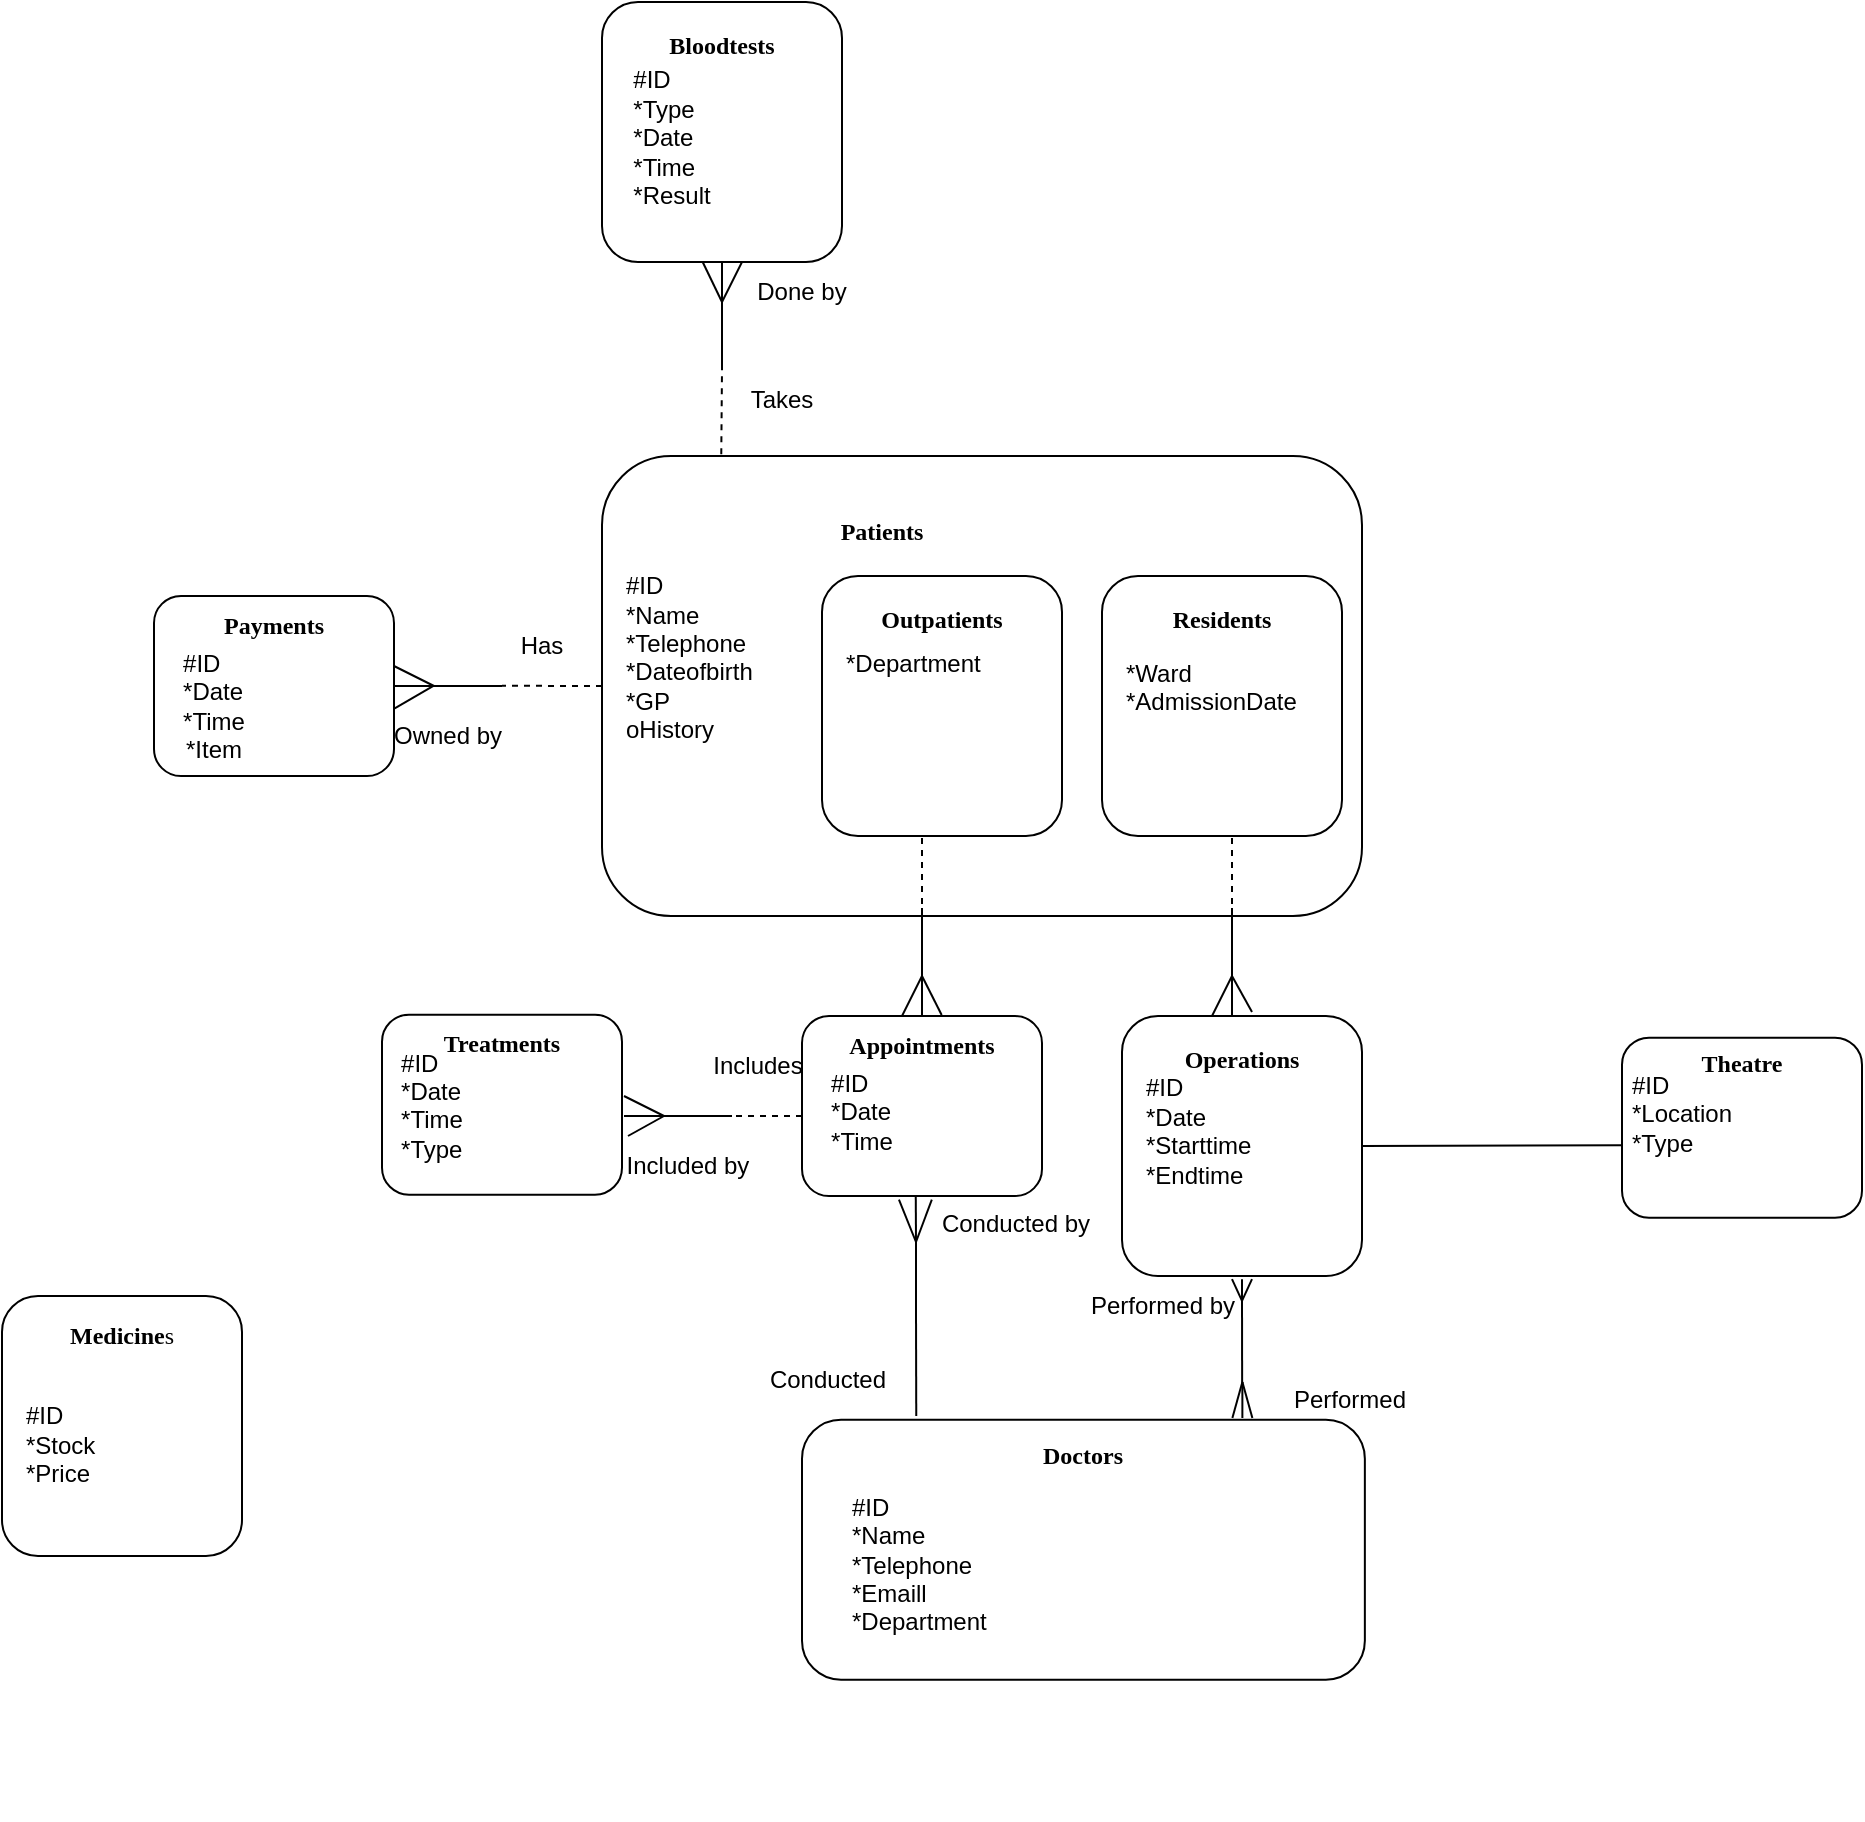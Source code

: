 <mxfile version="26.0.11">
  <diagram name="Page-1" id="4bEmmgy40c0Yq6NT1J7E">
    <mxGraphModel dx="500" dy="266" grid="1" gridSize="10" guides="1" tooltips="1" connect="1" arrows="1" fold="1" page="1" pageScale="1" pageWidth="850" pageHeight="1100" math="0" shadow="0">
      <root>
        <mxCell id="0" />
        <mxCell id="1" parent="0" />
        <mxCell id="hxfTvokO1WppnXc-I8BG-78" value="" style="group" parent="1" vertex="1" connectable="0">
          <mxGeometry x="176" y="310" width="120" height="90" as="geometry" />
        </mxCell>
        <mxCell id="hxfTvokO1WppnXc-I8BG-79" value="&lt;br&gt;&lt;br&gt;&lt;div&gt;&lt;br&gt;&lt;/div&gt;" style="rounded=1;whiteSpace=wrap;html=1;" parent="hxfTvokO1WppnXc-I8BG-78" vertex="1">
          <mxGeometry width="120" height="90" as="geometry" />
        </mxCell>
        <mxCell id="hxfTvokO1WppnXc-I8BG-80" value="&lt;font face=&quot;Times New Roman&quot;&gt;&lt;b&gt;Payments&lt;/b&gt;&lt;/font&gt;" style="text;html=1;align=center;verticalAlign=middle;whiteSpace=wrap;rounded=0;" parent="hxfTvokO1WppnXc-I8BG-78" vertex="1">
          <mxGeometry width="120" height="30" as="geometry" />
        </mxCell>
        <mxCell id="hxfTvokO1WppnXc-I8BG-81" value="&lt;div align=&quot;left&quot;&gt;#ID&lt;br&gt;&lt;/div&gt;&lt;div align=&quot;left&quot;&gt;*Date&lt;/div&gt;&lt;div align=&quot;left&quot;&gt;*Time&lt;/div&gt;*Item" style="text;html=1;align=center;verticalAlign=middle;whiteSpace=wrap;rounded=0;" parent="hxfTvokO1WppnXc-I8BG-78" vertex="1">
          <mxGeometry y="40" width="60" height="30" as="geometry" />
        </mxCell>
        <mxCell id="n5tfa-G228gNt84pr7fv-20" value="" style="group" vertex="1" connectable="0" parent="1">
          <mxGeometry x="400" y="240" width="380" height="370" as="geometry" />
        </mxCell>
        <mxCell id="hxfTvokO1WppnXc-I8BG-58" value="" style="rounded=1;whiteSpace=wrap;html=1;" parent="n5tfa-G228gNt84pr7fv-20" vertex="1">
          <mxGeometry width="380" height="230" as="geometry" />
        </mxCell>
        <mxCell id="hxfTvokO1WppnXc-I8BG-59" value="&lt;font face=&quot;Times New Roman&quot;&gt;&lt;b&gt;Patients&lt;/b&gt;&lt;/font&gt;" style="text;html=1;align=center;verticalAlign=middle;whiteSpace=wrap;rounded=0;" parent="n5tfa-G228gNt84pr7fv-20" vertex="1">
          <mxGeometry width="280" height="76.667" as="geometry" />
        </mxCell>
        <mxCell id="hxfTvokO1WppnXc-I8BG-60" value="&lt;div align=&quot;left&quot;&gt;#ID&lt;/div&gt;&lt;div align=&quot;left&quot;&gt;*Name&lt;/div&gt;&lt;div align=&quot;left&quot;&gt;*Telephone&lt;/div&gt;&lt;div align=&quot;left&quot;&gt;*Dateofbirth&lt;/div&gt;&lt;div align=&quot;left&quot;&gt;*GP&lt;/div&gt;&lt;div align=&quot;left&quot;&gt;oHistory&lt;/div&gt;&lt;div align=&quot;left&quot;&gt;&lt;br&gt;&lt;/div&gt;" style="text;html=1;align=left;verticalAlign=middle;whiteSpace=wrap;rounded=0;" parent="n5tfa-G228gNt84pr7fv-20" vertex="1">
          <mxGeometry x="10.003" y="70.0" width="140" height="76.667" as="geometry" />
        </mxCell>
        <mxCell id="hxfTvokO1WppnXc-I8BG-65" value="" style="rounded=1;whiteSpace=wrap;html=1;" parent="n5tfa-G228gNt84pr7fv-20" vertex="1">
          <mxGeometry x="110" y="60" width="120" height="130" as="geometry" />
        </mxCell>
        <mxCell id="n5tfa-G228gNt84pr7fv-24" value="" style="group" vertex="1" connectable="0" parent="n5tfa-G228gNt84pr7fv-20">
          <mxGeometry x="110" y="60" width="120" height="70" as="geometry" />
        </mxCell>
        <mxCell id="hxfTvokO1WppnXc-I8BG-66" value="&lt;font face=&quot;Times New Roman&quot;&gt;&lt;b&gt;Outpatients&lt;/b&gt;&lt;/font&gt;" style="text;html=1;align=center;verticalAlign=middle;whiteSpace=wrap;rounded=0;" parent="n5tfa-G228gNt84pr7fv-24" vertex="1">
          <mxGeometry width="120" height="43.333" as="geometry" />
        </mxCell>
        <mxCell id="n5tfa-G228gNt84pr7fv-8" value="*Department" style="text;whiteSpace=wrap;html=1;" vertex="1" parent="n5tfa-G228gNt84pr7fv-24">
          <mxGeometry x="10" y="30" width="60" height="40" as="geometry" />
        </mxCell>
        <mxCell id="n5tfa-G228gNt84pr7fv-172" value="" style="group" vertex="1" connectable="0" parent="n5tfa-G228gNt84pr7fv-20">
          <mxGeometry x="150" y="191" width="10" height="89" as="geometry" />
        </mxCell>
        <mxCell id="n5tfa-G228gNt84pr7fv-142" value="" style="endArrow=none;html=1;rounded=0;" edge="1" parent="n5tfa-G228gNt84pr7fv-172">
          <mxGeometry width="50" height="50" relative="1" as="geometry">
            <mxPoint x="10" y="35" as="sourcePoint" />
            <mxPoint x="10" y="70" as="targetPoint" />
          </mxGeometry>
        </mxCell>
        <mxCell id="n5tfa-G228gNt84pr7fv-143" value="" style="endArrow=none;html=1;rounded=0;" edge="1" parent="n5tfa-G228gNt84pr7fv-172">
          <mxGeometry width="50" height="50" relative="1" as="geometry">
            <mxPoint x="10" y="69" as="sourcePoint" />
            <mxPoint x="10" y="89" as="targetPoint" />
          </mxGeometry>
        </mxCell>
        <mxCell id="n5tfa-G228gNt84pr7fv-144" value="" style="endArrow=none;html=1;rounded=0;" edge="1" parent="n5tfa-G228gNt84pr7fv-172">
          <mxGeometry width="50" height="50" relative="1" as="geometry">
            <mxPoint x="10" y="69" as="sourcePoint" />
            <mxPoint y="89" as="targetPoint" />
          </mxGeometry>
        </mxCell>
        <mxCell id="n5tfa-G228gNt84pr7fv-145" value="" style="endArrow=none;html=1;rounded=0;exitX=0.582;exitY=-0.016;exitDx=0;exitDy=0;exitPerimeter=0;" edge="1" parent="n5tfa-G228gNt84pr7fv-172" source="hxfTvokO1WppnXc-I8BG-33">
          <mxGeometry width="50" height="50" relative="1" as="geometry">
            <mxPoint x="20" y="87" as="sourcePoint" />
            <mxPoint x="10" y="69" as="targetPoint" />
          </mxGeometry>
        </mxCell>
        <mxCell id="n5tfa-G228gNt84pr7fv-146" value="" style="endArrow=none;html=1;rounded=0;dashed=1;exitX=0.213;exitY=-0.011;exitDx=0;exitDy=0;exitPerimeter=0;" edge="1" parent="n5tfa-G228gNt84pr7fv-172">
          <mxGeometry width="50" height="50" relative="1" as="geometry">
            <mxPoint x="10" as="sourcePoint" />
            <mxPoint x="10" y="35" as="targetPoint" />
          </mxGeometry>
        </mxCell>
        <mxCell id="n5tfa-G228gNt84pr7fv-173" value="" style="group" vertex="1" connectable="0" parent="n5tfa-G228gNt84pr7fv-20">
          <mxGeometry x="305" y="191" width="10" height="89" as="geometry" />
        </mxCell>
        <mxCell id="n5tfa-G228gNt84pr7fv-174" value="" style="endArrow=none;html=1;rounded=0;" edge="1" parent="n5tfa-G228gNt84pr7fv-173">
          <mxGeometry width="50" height="50" relative="1" as="geometry">
            <mxPoint x="10" y="35" as="sourcePoint" />
            <mxPoint x="10" y="70" as="targetPoint" />
          </mxGeometry>
        </mxCell>
        <mxCell id="n5tfa-G228gNt84pr7fv-175" value="" style="endArrow=none;html=1;rounded=0;" edge="1" parent="n5tfa-G228gNt84pr7fv-173">
          <mxGeometry width="50" height="50" relative="1" as="geometry">
            <mxPoint x="10" y="69" as="sourcePoint" />
            <mxPoint x="10" y="89" as="targetPoint" />
          </mxGeometry>
        </mxCell>
        <mxCell id="n5tfa-G228gNt84pr7fv-176" value="" style="endArrow=none;html=1;rounded=0;" edge="1" parent="n5tfa-G228gNt84pr7fv-173">
          <mxGeometry width="50" height="50" relative="1" as="geometry">
            <mxPoint x="10" y="69" as="sourcePoint" />
            <mxPoint y="89" as="targetPoint" />
          </mxGeometry>
        </mxCell>
        <mxCell id="n5tfa-G228gNt84pr7fv-177" value="" style="endArrow=none;html=1;rounded=0;exitX=0.582;exitY=-0.016;exitDx=0;exitDy=0;exitPerimeter=0;" edge="1" parent="n5tfa-G228gNt84pr7fv-173">
          <mxGeometry width="50" height="50" relative="1" as="geometry">
            <mxPoint x="20" y="87" as="sourcePoint" />
            <mxPoint x="10" y="69" as="targetPoint" />
          </mxGeometry>
        </mxCell>
        <mxCell id="n5tfa-G228gNt84pr7fv-178" value="" style="endArrow=none;html=1;rounded=0;dashed=1;exitX=0.213;exitY=-0.011;exitDx=0;exitDy=0;exitPerimeter=0;" edge="1" parent="n5tfa-G228gNt84pr7fv-173">
          <mxGeometry width="50" height="50" relative="1" as="geometry">
            <mxPoint x="10" as="sourcePoint" />
            <mxPoint x="10" y="35" as="targetPoint" />
          </mxGeometry>
        </mxCell>
        <mxCell id="n5tfa-G228gNt84pr7fv-185" value="" style="group;rotation=90;" vertex="1" connectable="0" parent="n5tfa-G228gNt84pr7fv-20">
          <mxGeometry x="50" y="280" width="80.711" height="89" as="geometry" />
        </mxCell>
        <mxCell id="n5tfa-G228gNt84pr7fv-186" value="" style="endArrow=none;html=1;rounded=0;" edge="1" parent="n5tfa-G228gNt84pr7fv-185">
          <mxGeometry width="50" height="50" relative="1" as="geometry">
            <mxPoint x="15" y="50" as="sourcePoint" />
            <mxPoint x="-20" y="50" as="targetPoint" />
          </mxGeometry>
        </mxCell>
        <mxCell id="n5tfa-G228gNt84pr7fv-187" value="" style="endArrow=none;html=1;rounded=0;" edge="1" parent="n5tfa-G228gNt84pr7fv-185">
          <mxGeometry width="50" height="50" relative="1" as="geometry">
            <mxPoint x="-19" y="50" as="sourcePoint" />
            <mxPoint x="-39" y="50" as="targetPoint" />
          </mxGeometry>
        </mxCell>
        <mxCell id="n5tfa-G228gNt84pr7fv-188" value="" style="endArrow=none;html=1;rounded=0;" edge="1" parent="n5tfa-G228gNt84pr7fv-185">
          <mxGeometry width="50" height="50" relative="1" as="geometry">
            <mxPoint x="-19" y="50" as="sourcePoint" />
            <mxPoint x="-39" y="40" as="targetPoint" />
          </mxGeometry>
        </mxCell>
        <mxCell id="n5tfa-G228gNt84pr7fv-189" value="" style="endArrow=none;html=1;rounded=0;exitX=0.582;exitY=-0.016;exitDx=0;exitDy=0;exitPerimeter=0;" edge="1" parent="n5tfa-G228gNt84pr7fv-185">
          <mxGeometry width="50" height="50" relative="1" as="geometry">
            <mxPoint x="-37" y="60" as="sourcePoint" />
            <mxPoint x="-19" y="50" as="targetPoint" />
          </mxGeometry>
        </mxCell>
        <mxCell id="n5tfa-G228gNt84pr7fv-190" value="" style="endArrow=none;html=1;rounded=0;dashed=1;exitX=0.213;exitY=-0.011;exitDx=0;exitDy=0;exitPerimeter=0;" edge="1" parent="n5tfa-G228gNt84pr7fv-185">
          <mxGeometry width="50" height="50" relative="1" as="geometry">
            <mxPoint x="50" y="50" as="sourcePoint" />
            <mxPoint x="15" y="50" as="targetPoint" />
          </mxGeometry>
        </mxCell>
        <mxCell id="n5tfa-G228gNt84pr7fv-252" value="Includes" style="text;html=1;align=center;verticalAlign=middle;whiteSpace=wrap;rounded=0;" vertex="1" parent="n5tfa-G228gNt84pr7fv-185">
          <mxGeometry x="-25.003" y="10" width="105.714" height="30" as="geometry" />
        </mxCell>
        <mxCell id="n5tfa-G228gNt84pr7fv-253" value="Included by" style="text;html=1;align=center;verticalAlign=middle;whiteSpace=wrap;rounded=0;" vertex="1" parent="n5tfa-G228gNt84pr7fv-20">
          <mxGeometry x="-10.003" y="340" width="105.714" height="30" as="geometry" />
        </mxCell>
        <mxCell id="n5tfa-G228gNt84pr7fv-23" value="" style="group" vertex="1" connectable="0" parent="1">
          <mxGeometry x="400" y="13" width="120" height="130" as="geometry" />
        </mxCell>
        <mxCell id="hxfTvokO1WppnXc-I8BG-72" value="" style="rounded=1;whiteSpace=wrap;html=1;container=1;" parent="n5tfa-G228gNt84pr7fv-23" vertex="1">
          <mxGeometry width="120" height="130" as="geometry" />
        </mxCell>
        <mxCell id="hxfTvokO1WppnXc-I8BG-74" value="&lt;div align=&quot;left&quot;&gt;#ID&lt;/div&gt;&lt;div align=&quot;left&quot;&gt;*Type&lt;/div&gt;&lt;div align=&quot;left&quot;&gt;*Date&lt;/div&gt;&lt;div align=&quot;left&quot;&gt;*Time&lt;/div&gt;&lt;div align=&quot;left&quot;&gt;*Result&lt;/div&gt;&lt;div align=&quot;left&quot;&gt;&lt;br&gt;&lt;/div&gt;" style="text;html=1;align=center;verticalAlign=middle;whiteSpace=wrap;rounded=0;" parent="hxfTvokO1WppnXc-I8BG-72" vertex="1">
          <mxGeometry x="5" y="60" width="60" height="30" as="geometry" />
        </mxCell>
        <mxCell id="-ttDfJ6nMThdbvhb9NZb-10" value="" style="group" parent="n5tfa-G228gNt84pr7fv-23" vertex="1" connectable="0">
          <mxGeometry width="120" height="90" as="geometry" />
        </mxCell>
        <mxCell id="hxfTvokO1WppnXc-I8BG-73" value="&lt;font face=&quot;Times New Roman&quot;&gt;&lt;b&gt;Bloodtests&lt;/b&gt;&lt;/font&gt;" style="text;html=1;align=center;verticalAlign=middle;whiteSpace=wrap;rounded=0;" parent="-ttDfJ6nMThdbvhb9NZb-10" vertex="1">
          <mxGeometry width="120" height="43.333" as="geometry" />
        </mxCell>
        <mxCell id="n5tfa-G228gNt84pr7fv-54" value="" style="group" vertex="1" connectable="0" parent="1">
          <mxGeometry x="296" y="345" width="54" height="20" as="geometry" />
        </mxCell>
        <mxCell id="n5tfa-G228gNt84pr7fv-37" value="" style="endArrow=none;html=1;rounded=0;" edge="1" parent="n5tfa-G228gNt84pr7fv-54">
          <mxGeometry width="50" height="50" relative="1" as="geometry">
            <mxPoint x="54" y="10" as="sourcePoint" />
            <mxPoint x="19" y="10" as="targetPoint" />
          </mxGeometry>
        </mxCell>
        <mxCell id="n5tfa-G228gNt84pr7fv-41" value="" style="endArrow=none;html=1;rounded=0;" edge="1" parent="n5tfa-G228gNt84pr7fv-54">
          <mxGeometry width="50" height="50" relative="1" as="geometry">
            <mxPoint x="20" y="10" as="sourcePoint" />
            <mxPoint y="10" as="targetPoint" />
          </mxGeometry>
        </mxCell>
        <mxCell id="n5tfa-G228gNt84pr7fv-56" value="" style="group" vertex="1" connectable="0" parent="n5tfa-G228gNt84pr7fv-54">
          <mxGeometry width="54" height="10.1" as="geometry" />
        </mxCell>
        <mxCell id="n5tfa-G228gNt84pr7fv-40" value="" style="endArrow=none;html=1;rounded=0;" edge="1" parent="n5tfa-G228gNt84pr7fv-56">
          <mxGeometry width="50" height="50" relative="1" as="geometry">
            <mxPoint x="20" y="10" as="sourcePoint" />
            <mxPoint as="targetPoint" />
          </mxGeometry>
        </mxCell>
        <mxCell id="n5tfa-G228gNt84pr7fv-55" value="" style="group" vertex="1" connectable="0" parent="n5tfa-G228gNt84pr7fv-56">
          <mxGeometry x="19.5" y="9.89" width="34.5" height="0.21" as="geometry" />
        </mxCell>
        <mxCell id="n5tfa-G228gNt84pr7fv-53" value="" style="endArrow=none;html=1;rounded=0;exitX=1.003;exitY=0.624;exitDx=0;exitDy=0;exitPerimeter=0;" edge="1" parent="n5tfa-G228gNt84pr7fv-55" source="hxfTvokO1WppnXc-I8BG-79">
          <mxGeometry width="50" height="50" relative="1" as="geometry">
            <mxPoint x="-17.5" y="10.21" as="sourcePoint" />
            <mxPoint y="0.21" as="targetPoint" />
          </mxGeometry>
        </mxCell>
        <mxCell id="n5tfa-G228gNt84pr7fv-47" value="" style="endArrow=none;html=1;rounded=0;dashed=1;exitX=0;exitY=0.5;exitDx=0;exitDy=0;" edge="1" parent="n5tfa-G228gNt84pr7fv-55" source="hxfTvokO1WppnXc-I8BG-58">
          <mxGeometry width="50" height="50" relative="1" as="geometry">
            <mxPoint x="69.5" as="sourcePoint" />
            <mxPoint x="34.5" as="targetPoint" />
          </mxGeometry>
        </mxCell>
        <mxCell id="n5tfa-G228gNt84pr7fv-69" value="Has" style="text;html=1;align=center;verticalAlign=middle;whiteSpace=wrap;rounded=0;" vertex="1" parent="1">
          <mxGeometry x="340" y="320" width="60" height="30" as="geometry" />
        </mxCell>
        <mxCell id="n5tfa-G228gNt84pr7fv-70" value="Owned by" style="text;html=1;align=center;verticalAlign=middle;whiteSpace=wrap;rounded=0;" vertex="1" parent="1">
          <mxGeometry x="293" y="365" width="60" height="30" as="geometry" />
        </mxCell>
        <mxCell id="n5tfa-G228gNt84pr7fv-80" value="" style="group" vertex="1" connectable="0" parent="1">
          <mxGeometry x="100" y="650.002" width="120" height="139.998" as="geometry" />
        </mxCell>
        <mxCell id="n5tfa-G228gNt84pr7fv-11" value="" style="rounded=1;whiteSpace=wrap;html=1;" vertex="1" parent="n5tfa-G228gNt84pr7fv-80">
          <mxGeometry y="9.998" width="120" height="130" as="geometry" />
        </mxCell>
        <mxCell id="n5tfa-G228gNt84pr7fv-22" value="" style="group" vertex="1" connectable="0" parent="n5tfa-G228gNt84pr7fv-80">
          <mxGeometry width="120" height="102.421" as="geometry" />
        </mxCell>
        <mxCell id="n5tfa-G228gNt84pr7fv-14" value="&lt;font face=&quot;Times New Roman&quot;&gt;&lt;b&gt;Medicine&lt;/b&gt;s&lt;/font&gt;" style="text;html=1;align=center;verticalAlign=middle;whiteSpace=wrap;rounded=0;" vertex="1" parent="n5tfa-G228gNt84pr7fv-22">
          <mxGeometry width="120" height="59.091" as="geometry" />
        </mxCell>
        <mxCell id="n5tfa-G228gNt84pr7fv-15" value="&lt;div&gt;&lt;br&gt;&lt;/div&gt;&lt;div&gt;#ID&lt;br&gt;&lt;/div&gt;&lt;div&gt;*Stock&lt;/div&gt;&lt;div&gt;*Price&lt;/div&gt;" style="text;html=1;align=left;verticalAlign=middle;whiteSpace=wrap;rounded=0;" vertex="1" parent="n5tfa-G228gNt84pr7fv-22">
          <mxGeometry x="10" y="51.209" width="60" height="51.212" as="geometry" />
        </mxCell>
        <mxCell id="n5tfa-G228gNt84pr7fv-106" value="" style="group" vertex="1" connectable="0" parent="1">
          <mxGeometry x="650" y="300" width="120" height="130" as="geometry" />
        </mxCell>
        <mxCell id="hxfTvokO1WppnXc-I8BG-69" value="" style="rounded=1;whiteSpace=wrap;html=1;" parent="n5tfa-G228gNt84pr7fv-106" vertex="1">
          <mxGeometry width="120" height="130" as="geometry" />
        </mxCell>
        <mxCell id="n5tfa-G228gNt84pr7fv-21" value="" style="group" vertex="1" connectable="0" parent="n5tfa-G228gNt84pr7fv-106">
          <mxGeometry width="120" height="110" as="geometry" />
        </mxCell>
        <mxCell id="hxfTvokO1WppnXc-I8BG-71" value="&lt;div align=&quot;left&quot;&gt;*Ward&lt;/div&gt;&lt;div align=&quot;left&quot;&gt;*AdmissionDate&lt;/div&gt;&lt;div align=&quot;left&quot;&gt;&lt;br&gt;&lt;/div&gt;&lt;div align=&quot;left&quot;&gt;&lt;br&gt;&lt;/div&gt;" style="text;html=1;align=left;verticalAlign=middle;whiteSpace=wrap;rounded=0;" parent="n5tfa-G228gNt84pr7fv-21" vertex="1">
          <mxGeometry x="10" y="30" width="100" height="80" as="geometry" />
        </mxCell>
        <mxCell id="hxfTvokO1WppnXc-I8BG-70" value="&lt;font face=&quot;Times New Roman&quot;&gt;&lt;b&gt;Residents&lt;/b&gt;&lt;/font&gt;" style="text;html=1;align=center;verticalAlign=middle;whiteSpace=wrap;rounded=0;" parent="n5tfa-G228gNt84pr7fv-21" vertex="1">
          <mxGeometry width="120" height="43.333" as="geometry" />
        </mxCell>
        <mxCell id="n5tfa-G228gNt84pr7fv-140" value="" style="group" vertex="1" connectable="0" parent="1">
          <mxGeometry x="460.0" y="143" width="10" height="54" as="geometry" />
        </mxCell>
        <mxCell id="n5tfa-G228gNt84pr7fv-90" value="" style="endArrow=none;html=1;rounded=0;" edge="1" parent="n5tfa-G228gNt84pr7fv-140">
          <mxGeometry width="50" height="50" relative="1" as="geometry">
            <mxPoint y="54" as="sourcePoint" />
            <mxPoint y="19" as="targetPoint" />
          </mxGeometry>
        </mxCell>
        <mxCell id="n5tfa-G228gNt84pr7fv-91" value="" style="endArrow=none;html=1;rounded=0;" edge="1" parent="n5tfa-G228gNt84pr7fv-140">
          <mxGeometry width="50" height="50" relative="1" as="geometry">
            <mxPoint y="20" as="sourcePoint" />
            <mxPoint as="targetPoint" />
          </mxGeometry>
        </mxCell>
        <mxCell id="n5tfa-G228gNt84pr7fv-93" value="" style="endArrow=none;html=1;rounded=0;" edge="1" parent="n5tfa-G228gNt84pr7fv-140">
          <mxGeometry width="50" height="50" relative="1" as="geometry">
            <mxPoint y="20" as="sourcePoint" />
            <mxPoint x="10" as="targetPoint" />
          </mxGeometry>
        </mxCell>
        <mxCell id="n5tfa-G228gNt84pr7fv-95" value="" style="endArrow=none;html=1;rounded=0;exitX=0.42;exitY=1.001;exitDx=0;exitDy=0;exitPerimeter=0;" edge="1" parent="n5tfa-G228gNt84pr7fv-140" source="hxfTvokO1WppnXc-I8BG-72">
          <mxGeometry width="50" height="50" relative="1" as="geometry">
            <mxPoint x="-10" y="2" as="sourcePoint" />
            <mxPoint y="20" as="targetPoint" />
          </mxGeometry>
        </mxCell>
        <mxCell id="n5tfa-G228gNt84pr7fv-96" value="" style="endArrow=none;html=1;rounded=0;dashed=1;exitX=0.213;exitY=-0.011;exitDx=0;exitDy=0;exitPerimeter=0;" edge="1" parent="n5tfa-G228gNt84pr7fv-140" source="hxfTvokO1WppnXc-I8BG-59">
          <mxGeometry width="50" height="50" relative="1" as="geometry">
            <mxPoint y="89" as="sourcePoint" />
            <mxPoint y="54" as="targetPoint" />
          </mxGeometry>
        </mxCell>
        <mxCell id="n5tfa-G228gNt84pr7fv-192" value="" style="group" vertex="1" connectable="0" parent="1">
          <mxGeometry x="910" y="523.33" width="120" height="90" as="geometry" />
        </mxCell>
        <mxCell id="n5tfa-G228gNt84pr7fv-193" value="&lt;br&gt;&lt;br&gt;&lt;div&gt;&lt;br&gt;&lt;/div&gt;" style="rounded=1;whiteSpace=wrap;html=1;" vertex="1" parent="n5tfa-G228gNt84pr7fv-192">
          <mxGeometry y="7.5" width="120" height="90" as="geometry" />
        </mxCell>
        <mxCell id="n5tfa-G228gNt84pr7fv-194" value="&lt;font face=&quot;Times New Roman&quot;&gt;&lt;b&gt;Theatre&lt;/b&gt;&lt;/font&gt;" style="text;html=1;align=center;verticalAlign=middle;whiteSpace=wrap;rounded=0;" vertex="1" parent="n5tfa-G228gNt84pr7fv-192">
          <mxGeometry y="6" width="120" height="30" as="geometry" />
        </mxCell>
        <mxCell id="n5tfa-G228gNt84pr7fv-195" value="&lt;div align=&quot;left&quot;&gt;#ID&lt;br&gt;&lt;/div&gt;&lt;div align=&quot;left&quot;&gt;*Location&lt;/div&gt;&lt;div align=&quot;left&quot;&gt;*Type&lt;/div&gt;&lt;div align=&quot;left&quot;&gt;&lt;br&gt;&lt;/div&gt;" style="text;html=1;align=center;verticalAlign=middle;whiteSpace=wrap;rounded=0;" vertex="1" parent="n5tfa-G228gNt84pr7fv-192">
          <mxGeometry y="35" width="60" height="35" as="geometry" />
        </mxCell>
        <mxCell id="n5tfa-G228gNt84pr7fv-205" value="Takes" style="text;html=1;align=center;verticalAlign=middle;whiteSpace=wrap;rounded=0;" vertex="1" parent="1">
          <mxGeometry x="460" y="197" width="60" height="30" as="geometry" />
        </mxCell>
        <mxCell id="n5tfa-G228gNt84pr7fv-206" value="Done by" style="text;html=1;align=center;verticalAlign=middle;whiteSpace=wrap;rounded=0;" vertex="1" parent="1">
          <mxGeometry x="470" y="143" width="60" height="30" as="geometry" />
        </mxCell>
        <mxCell id="hxfTvokO1WppnXc-I8BG-25" value="" style="rounded=1;whiteSpace=wrap;html=1;" parent="1" vertex="1">
          <mxGeometry x="660" y="520" width="120" height="130" as="geometry" />
        </mxCell>
        <mxCell id="hxfTvokO1WppnXc-I8BG-26" value="&lt;font face=&quot;Times New Roman&quot;&gt;&lt;b&gt;Operations&lt;/b&gt;&lt;/font&gt;" style="text;html=1;align=center;verticalAlign=middle;whiteSpace=wrap;rounded=0;" parent="1" vertex="1">
          <mxGeometry x="660" y="520" width="120" height="43.333" as="geometry" />
        </mxCell>
        <mxCell id="hxfTvokO1WppnXc-I8BG-34" value="&lt;div align=&quot;left&quot;&gt;&lt;div align=&quot;left&quot;&gt;&lt;div align=&quot;left&quot;&gt;&lt;div align=&quot;left&quot;&gt;#ID&lt;/div&gt;&lt;/div&gt;&lt;/div&gt;&lt;/div&gt;&lt;div align=&quot;left&quot;&gt;*Date&lt;/div&gt;&lt;div align=&quot;left&quot;&gt;*Starttime&lt;/div&gt;&lt;div align=&quot;left&quot;&gt;*Endtime&lt;/div&gt;&lt;div align=&quot;left&quot;&gt;&lt;br&gt;&lt;/div&gt;&lt;div align=&quot;left&quot;&gt;&lt;br&gt;&lt;/div&gt;" style="text;html=1;align=left;verticalAlign=middle;whiteSpace=wrap;rounded=0;" parent="1" vertex="1">
          <mxGeometry x="670" y="569.999" width="60" height="43.333" as="geometry" />
        </mxCell>
        <mxCell id="n5tfa-G228gNt84pr7fv-213" value="" style="group" vertex="1" connectable="0" parent="1">
          <mxGeometry x="285" y="519.33" width="125" height="90" as="geometry" />
        </mxCell>
        <mxCell id="n5tfa-G228gNt84pr7fv-181" value="&lt;br&gt;&lt;br&gt;&lt;div&gt;&lt;br&gt;&lt;/div&gt;" style="rounded=1;whiteSpace=wrap;html=1;" vertex="1" parent="n5tfa-G228gNt84pr7fv-213">
          <mxGeometry x="5" width="120" height="90" as="geometry" />
        </mxCell>
        <mxCell id="n5tfa-G228gNt84pr7fv-182" value="&lt;font face=&quot;Times New Roman&quot;&gt;&lt;b&gt;Treatments&lt;/b&gt;&lt;/font&gt;" style="text;html=1;align=center;verticalAlign=middle;whiteSpace=wrap;rounded=0;" vertex="1" parent="n5tfa-G228gNt84pr7fv-213">
          <mxGeometry x="5" width="120" height="30" as="geometry" />
        </mxCell>
        <mxCell id="n5tfa-G228gNt84pr7fv-183" value="&lt;div align=&quot;left&quot;&gt;#ID&lt;br&gt;&lt;/div&gt;&lt;div align=&quot;left&quot;&gt;*Date&lt;/div&gt;&lt;div align=&quot;left&quot;&gt;*Time&lt;/div&gt;&lt;div align=&quot;left&quot;&gt;*Type&lt;/div&gt;&lt;div align=&quot;left&quot;&gt;&lt;br&gt;&lt;/div&gt;" style="text;html=1;align=center;verticalAlign=middle;whiteSpace=wrap;rounded=0;" vertex="1" parent="n5tfa-G228gNt84pr7fv-213">
          <mxGeometry y="35" width="60" height="35" as="geometry" />
        </mxCell>
        <mxCell id="n5tfa-G228gNt84pr7fv-217" value="" style="group;rotation=90;" vertex="1" connectable="0" parent="1">
          <mxGeometry x="500" y="710" width="281.43" height="141.82" as="geometry" />
        </mxCell>
        <mxCell id="hxfTvokO1WppnXc-I8BG-29" value="" style="rounded=1;whiteSpace=wrap;html=1;" parent="n5tfa-G228gNt84pr7fv-217" vertex="1">
          <mxGeometry y="11.818" width="281.43" height="130.002" as="geometry" />
        </mxCell>
        <mxCell id="hxfTvokO1WppnXc-I8BG-30" value="&lt;b&gt;&lt;font face=&quot;Times New Roman&quot;&gt;Doctors&lt;/font&gt;&lt;/b&gt;" style="text;html=1;align=center;verticalAlign=middle;whiteSpace=wrap;rounded=0;" parent="n5tfa-G228gNt84pr7fv-217" vertex="1">
          <mxGeometry width="281.43" height="59.092" as="geometry" />
        </mxCell>
        <mxCell id="hxfTvokO1WppnXc-I8BG-56" value="&lt;div&gt;&lt;br&gt;&lt;/div&gt;&lt;div&gt;#ID&lt;br&gt;&lt;/div&gt;&lt;div&gt;*Name&lt;/div&gt;&lt;div&gt;*Telephone&lt;/div&gt;&lt;div&gt;*Emaill&lt;/div&gt;&lt;div&gt;*Department&lt;/div&gt;" style="text;html=1;align=left;verticalAlign=middle;whiteSpace=wrap;rounded=0;" parent="n5tfa-G228gNt84pr7fv-217" vertex="1">
          <mxGeometry x="23.453" y="51.209" width="140.715" height="51.213" as="geometry" />
        </mxCell>
        <mxCell id="-ttDfJ6nMThdbvhb9NZb-13" value="Performed by" style="text;html=1;align=center;verticalAlign=middle;whiteSpace=wrap;rounded=0;" parent="n5tfa-G228gNt84pr7fv-217" vertex="1">
          <mxGeometry x="110" y="-60" width="140.952" height="30" as="geometry" />
        </mxCell>
        <mxCell id="-ttDfJ6nMThdbvhb9NZb-2" value="" style="endArrow=none;html=1;rounded=0;" parent="1" edge="1">
          <mxGeometry width="50" height="50" relative="1" as="geometry">
            <mxPoint x="720" y="660" as="sourcePoint" />
            <mxPoint x="720.066" y="703" as="targetPoint" />
          </mxGeometry>
        </mxCell>
        <mxCell id="-ttDfJ6nMThdbvhb9NZb-3" value="" style="group;rotation=-180;" parent="1" vertex="1" connectable="0">
          <mxGeometry x="711.186" y="707" width="17.619" height="10" as="geometry" />
        </mxCell>
        <mxCell id="-ttDfJ6nMThdbvhb9NZb-4" value="" style="endArrow=none;html=1;rounded=0;" parent="-ttDfJ6nMThdbvhb9NZb-3" edge="1">
          <mxGeometry width="50" height="50" relative="1" as="geometry">
            <mxPoint x="9" y="-4" as="sourcePoint" />
            <mxPoint x="14" y="14" as="targetPoint" />
          </mxGeometry>
        </mxCell>
        <mxCell id="-ttDfJ6nMThdbvhb9NZb-5" value="" style="endArrow=none;html=1;rounded=0;" parent="-ttDfJ6nMThdbvhb9NZb-3" edge="1">
          <mxGeometry width="50" height="50" relative="1" as="geometry">
            <mxPoint x="9" y="-4" as="sourcePoint" />
            <mxPoint x="4" y="14" as="targetPoint" />
          </mxGeometry>
        </mxCell>
        <mxCell id="-ttDfJ6nMThdbvhb9NZb-6" value="" style="endArrow=none;html=1;rounded=0;" parent="-ttDfJ6nMThdbvhb9NZb-3" edge="1">
          <mxGeometry width="50" height="50" relative="1" as="geometry">
            <mxPoint x="9" y="-4" as="sourcePoint" />
            <mxPoint x="9" y="14" as="targetPoint" />
          </mxGeometry>
        </mxCell>
        <mxCell id="n5tfa-G228gNt84pr7fv-222" value="" style="endArrow=none;html=1;rounded=0;exitX=1;exitY=0.5;exitDx=0;exitDy=0;entryX=0;entryY=0.75;entryDx=0;entryDy=0;" edge="1" parent="1" source="hxfTvokO1WppnXc-I8BG-25" target="n5tfa-G228gNt84pr7fv-195">
          <mxGeometry width="50" height="50" relative="1" as="geometry">
            <mxPoint x="800" y="590" as="sourcePoint" />
            <mxPoint x="850" y="540" as="targetPoint" />
          </mxGeometry>
        </mxCell>
        <mxCell id="n5tfa-G228gNt84pr7fv-224" value="" style="group;rotation=0;" vertex="1" connectable="0" parent="1">
          <mxGeometry x="711" y="654" width="17.62" height="6" as="geometry" />
        </mxCell>
        <mxCell id="n5tfa-G228gNt84pr7fv-225" value="" style="endArrow=none;html=1;rounded=0;" edge="1" parent="n5tfa-G228gNt84pr7fv-224">
          <mxGeometry width="50" height="50" relative="1" as="geometry">
            <mxPoint x="9.0" y="8.4" as="sourcePoint" />
            <mxPoint x="4.0" y="-2.4" as="targetPoint" />
          </mxGeometry>
        </mxCell>
        <mxCell id="n5tfa-G228gNt84pr7fv-226" value="" style="endArrow=none;html=1;rounded=0;" edge="1" parent="n5tfa-G228gNt84pr7fv-224">
          <mxGeometry width="50" height="50" relative="1" as="geometry">
            <mxPoint x="9.0" y="8.4" as="sourcePoint" />
            <mxPoint x="14.001" y="-2.4" as="targetPoint" />
          </mxGeometry>
        </mxCell>
        <mxCell id="n5tfa-G228gNt84pr7fv-227" value="" style="endArrow=none;html=1;rounded=0;" edge="1" parent="n5tfa-G228gNt84pr7fv-224">
          <mxGeometry width="50" height="50" relative="1" as="geometry">
            <mxPoint x="9.0" y="8.4" as="sourcePoint" />
            <mxPoint x="9.0" y="-2.4" as="targetPoint" />
          </mxGeometry>
        </mxCell>
        <mxCell id="hxfTvokO1WppnXc-I8BG-32" value="&lt;br&gt;&lt;br&gt;&lt;div&gt;&lt;br&gt;&lt;/div&gt;" style="rounded=1;whiteSpace=wrap;html=1;" parent="1" vertex="1">
          <mxGeometry x="500" y="520" width="120" height="90" as="geometry" />
        </mxCell>
        <mxCell id="hxfTvokO1WppnXc-I8BG-33" value="&lt;font face=&quot;Times New Roman&quot;&gt;&lt;b&gt;Appointments&lt;/b&gt;&lt;/font&gt;" style="text;html=1;align=center;verticalAlign=middle;whiteSpace=wrap;rounded=0;" parent="1" vertex="1">
          <mxGeometry x="500" y="520" width="120" height="30" as="geometry" />
        </mxCell>
        <mxCell id="hxfTvokO1WppnXc-I8BG-61" value="&lt;div align=&quot;left&quot;&gt;#ID&lt;br&gt;&lt;/div&gt;&lt;div align=&quot;left&quot;&gt;*Date&lt;/div&gt;&lt;div align=&quot;left&quot;&gt;*Time&lt;/div&gt;" style="text;html=1;align=center;verticalAlign=middle;whiteSpace=wrap;rounded=0;" parent="1" vertex="1">
          <mxGeometry x="500" y="550" width="60" height="35" as="geometry" />
        </mxCell>
        <mxCell id="n5tfa-G228gNt84pr7fv-230" value="" style="endArrow=none;html=1;rounded=0;" edge="1" parent="1">
          <mxGeometry width="50" height="50" relative="1" as="geometry">
            <mxPoint x="557" y="667" as="sourcePoint" />
            <mxPoint x="557" y="632" as="targetPoint" />
          </mxGeometry>
        </mxCell>
        <mxCell id="n5tfa-G228gNt84pr7fv-231" value="" style="endArrow=none;html=1;rounded=0;entryX=0.474;entryY=0.995;entryDx=0;entryDy=0;entryPerimeter=0;" edge="1" parent="1" target="hxfTvokO1WppnXc-I8BG-32">
          <mxGeometry width="50" height="50" relative="1" as="geometry">
            <mxPoint x="557" y="633" as="sourcePoint" />
            <mxPoint x="557" y="613" as="targetPoint" />
          </mxGeometry>
        </mxCell>
        <mxCell id="n5tfa-G228gNt84pr7fv-233" value="" style="endArrow=none;html=1;rounded=0;entryX=0.541;entryY=1.02;entryDx=0;entryDy=0;entryPerimeter=0;" edge="1" parent="1" target="hxfTvokO1WppnXc-I8BG-32">
          <mxGeometry width="50" height="50" relative="1" as="geometry">
            <mxPoint x="557" y="633" as="sourcePoint" />
            <mxPoint x="567" y="613" as="targetPoint" />
          </mxGeometry>
        </mxCell>
        <mxCell id="n5tfa-G228gNt84pr7fv-234" value="" style="group;rotation=90;" vertex="1" connectable="0" parent="1">
          <mxGeometry x="540" y="650" width="34.5" height="0.21" as="geometry" />
        </mxCell>
        <mxCell id="n5tfa-G228gNt84pr7fv-235" value="" style="endArrow=none;html=1;rounded=0;exitX=0.404;exitY=1.02;exitDx=0;exitDy=0;exitPerimeter=0;" edge="1" parent="n5tfa-G228gNt84pr7fv-234" source="hxfTvokO1WppnXc-I8BG-32">
          <mxGeometry width="50" height="50" relative="1" as="geometry">
            <mxPoint x="7" y="-35" as="sourcePoint" />
            <mxPoint x="17" y="-17" as="targetPoint" />
          </mxGeometry>
        </mxCell>
        <mxCell id="n5tfa-G228gNt84pr7fv-236" value="" style="endArrow=none;html=1;rounded=0;exitX=0.203;exitY=0.169;exitDx=0;exitDy=0;exitPerimeter=0;" edge="1" parent="n5tfa-G228gNt84pr7fv-234" source="hxfTvokO1WppnXc-I8BG-30">
          <mxGeometry width="50" height="50" relative="1" as="geometry">
            <mxPoint x="17" y="52" as="sourcePoint" />
            <mxPoint x="17" y="17" as="targetPoint" />
          </mxGeometry>
        </mxCell>
        <mxCell id="n5tfa-G228gNt84pr7fv-249" value="Performed" style="text;html=1;align=center;verticalAlign=middle;whiteSpace=wrap;rounded=0;" vertex="1" parent="1">
          <mxGeometry x="721.187" y="697" width="105.714" height="30" as="geometry" />
        </mxCell>
        <mxCell id="n5tfa-G228gNt84pr7fv-250" value="Conducted by" style="text;html=1;align=center;verticalAlign=middle;whiteSpace=wrap;rounded=0;" vertex="1" parent="1">
          <mxGeometry x="554.287" y="609.33" width="105.714" height="30" as="geometry" />
        </mxCell>
        <mxCell id="n5tfa-G228gNt84pr7fv-251" value="Conducted" style="text;html=1;align=center;verticalAlign=middle;whiteSpace=wrap;rounded=0;" vertex="1" parent="1">
          <mxGeometry x="459.997" y="687" width="105.714" height="30" as="geometry" />
        </mxCell>
      </root>
    </mxGraphModel>
  </diagram>
</mxfile>
